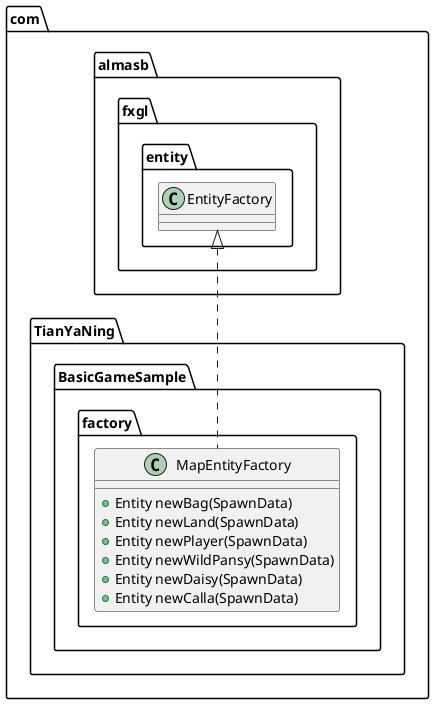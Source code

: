 @startuml
class com.TianYaNing.BasicGameSample.factory.MapEntityFactory {
+ Entity newBag(SpawnData)
+ Entity newLand(SpawnData)
+ Entity newPlayer(SpawnData)
+ Entity newWildPansy(SpawnData)
+ Entity newDaisy(SpawnData)
+ Entity newCalla(SpawnData)
}


com.almasb.fxgl.entity.EntityFactory <|.. com.TianYaNing.BasicGameSample.factory.MapEntityFactory
@enduml